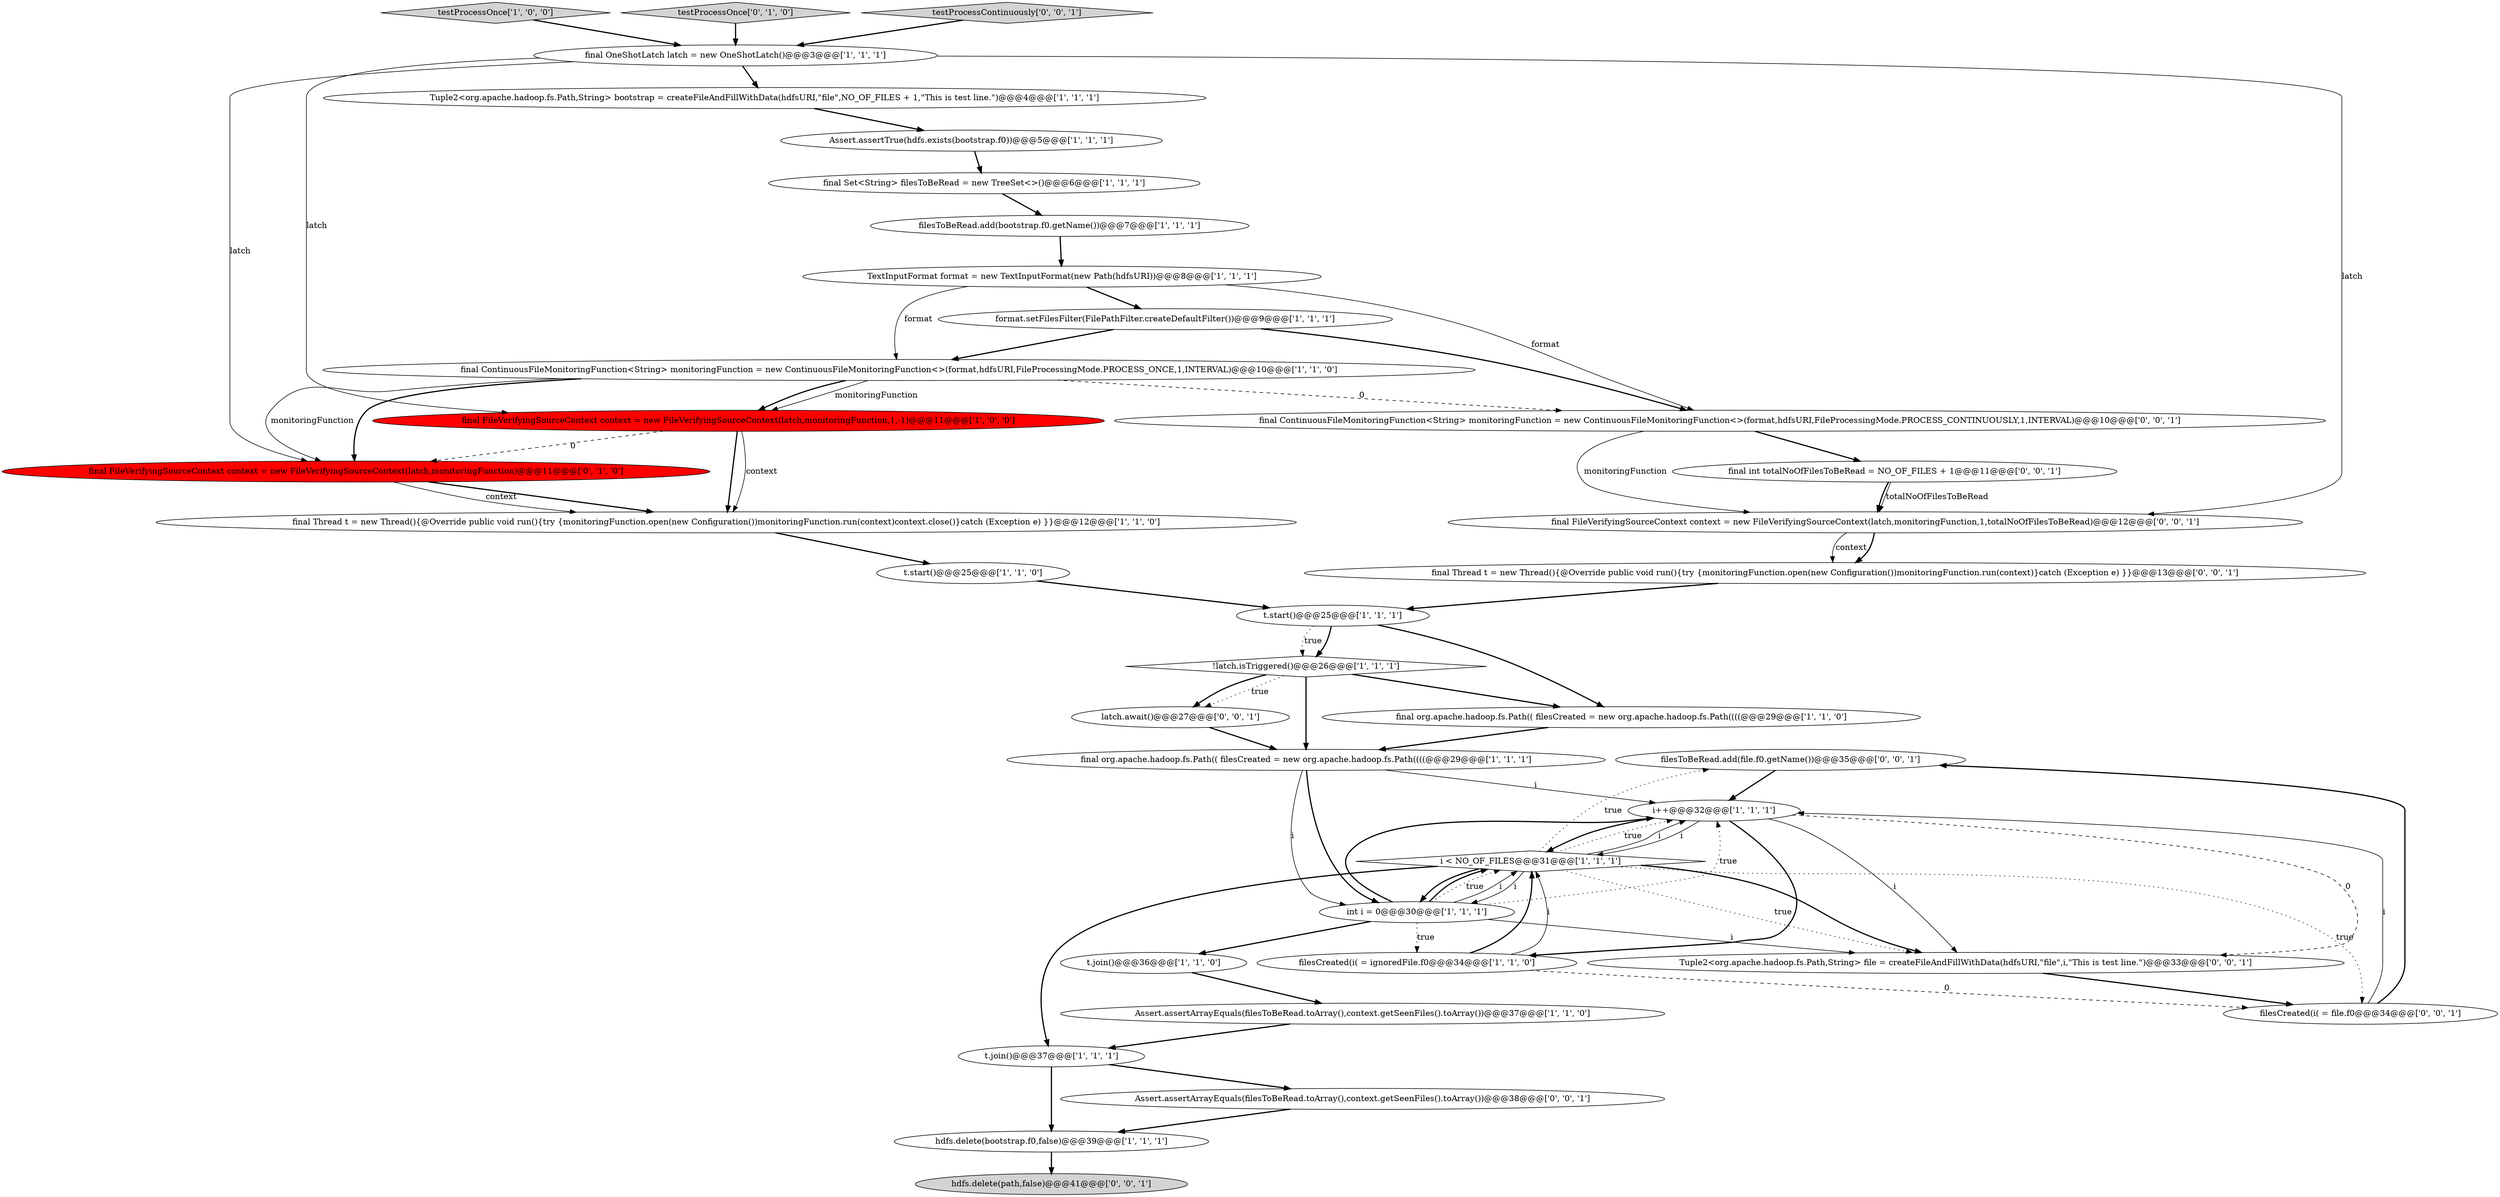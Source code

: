 digraph {
30 [style = filled, label = "filesToBeRead.add(file.f0.getName())@@@35@@@['0', '0', '1']", fillcolor = white, shape = ellipse image = "AAA0AAABBB3BBB"];
14 [style = filled, label = "i < NO_OF_FILES@@@31@@@['1', '1', '1']", fillcolor = white, shape = diamond image = "AAA0AAABBB1BBB"];
23 [style = filled, label = "i++@@@32@@@['1', '1', '1']", fillcolor = white, shape = ellipse image = "AAA0AAABBB1BBB"];
7 [style = filled, label = "filesToBeRead.add(bootstrap.f0.getName())@@@7@@@['1', '1', '1']", fillcolor = white, shape = ellipse image = "AAA0AAABBB1BBB"];
27 [style = filled, label = "hdfs.delete(path,false)@@@41@@@['0', '0', '1']", fillcolor = lightgray, shape = ellipse image = "AAA0AAABBB3BBB"];
34 [style = filled, label = "final Thread t = new Thread(){@Override public void run(){try {monitoringFunction.open(new Configuration())monitoringFunction.run(context)}catch (Exception e) }}@@@13@@@['0', '0', '1']", fillcolor = white, shape = ellipse image = "AAA0AAABBB3BBB"];
2 [style = filled, label = "Assert.assertArrayEquals(filesToBeRead.toArray(),context.getSeenFiles().toArray())@@@37@@@['1', '1', '0']", fillcolor = white, shape = ellipse image = "AAA0AAABBB1BBB"];
11 [style = filled, label = "final org.apache.hadoop.fs.Path(( filesCreated = new org.apache.hadoop.fs.Path((((@@@29@@@['1', '1', '0']", fillcolor = white, shape = ellipse image = "AAA0AAABBB1BBB"];
12 [style = filled, label = "int i = 0@@@30@@@['1', '1', '1']", fillcolor = white, shape = ellipse image = "AAA0AAABBB1BBB"];
5 [style = filled, label = "final FileVerifyingSourceContext context = new FileVerifyingSourceContext(latch,monitoringFunction,1,-1)@@@11@@@['1', '0', '0']", fillcolor = red, shape = ellipse image = "AAA1AAABBB1BBB"];
3 [style = filled, label = "final Set<String> filesToBeRead = new TreeSet<>()@@@6@@@['1', '1', '1']", fillcolor = white, shape = ellipse image = "AAA0AAABBB1BBB"];
0 [style = filled, label = "final org.apache.hadoop.fs.Path(( filesCreated = new org.apache.hadoop.fs.Path((((@@@29@@@['1', '1', '1']", fillcolor = white, shape = ellipse image = "AAA0AAABBB1BBB"];
16 [style = filled, label = "hdfs.delete(bootstrap.f0,false)@@@39@@@['1', '1', '1']", fillcolor = white, shape = ellipse image = "AAA0AAABBB1BBB"];
9 [style = filled, label = "final OneShotLatch latch = new OneShotLatch()@@@3@@@['1', '1', '1']", fillcolor = white, shape = ellipse image = "AAA0AAABBB1BBB"];
6 [style = filled, label = "!latch.isTriggered()@@@26@@@['1', '1', '1']", fillcolor = white, shape = diamond image = "AAA0AAABBB1BBB"];
35 [style = filled, label = "final FileVerifyingSourceContext context = new FileVerifyingSourceContext(latch,monitoringFunction,1,totalNoOfFilesToBeRead)@@@12@@@['0', '0', '1']", fillcolor = white, shape = ellipse image = "AAA0AAABBB3BBB"];
20 [style = filled, label = "t.start()@@@25@@@['1', '1', '1']", fillcolor = white, shape = ellipse image = "AAA0AAABBB1BBB"];
19 [style = filled, label = "final Thread t = new Thread(){@Override public void run(){try {monitoringFunction.open(new Configuration())monitoringFunction.run(context)context.close()}catch (Exception e) }}@@@12@@@['1', '1', '0']", fillcolor = white, shape = ellipse image = "AAA0AAABBB1BBB"];
21 [style = filled, label = "t.join()@@@36@@@['1', '1', '0']", fillcolor = white, shape = ellipse image = "AAA0AAABBB1BBB"];
4 [style = filled, label = "final ContinuousFileMonitoringFunction<String> monitoringFunction = new ContinuousFileMonitoringFunction<>(format,hdfsURI,FileProcessingMode.PROCESS_ONCE,1,INTERVAL)@@@10@@@['1', '1', '0']", fillcolor = white, shape = ellipse image = "AAA0AAABBB1BBB"];
13 [style = filled, label = "t.start()@@@25@@@['1', '1', '0']", fillcolor = white, shape = ellipse image = "AAA0AAABBB1BBB"];
18 [style = filled, label = "Assert.assertTrue(hdfs.exists(bootstrap.f0))@@@5@@@['1', '1', '1']", fillcolor = white, shape = ellipse image = "AAA0AAABBB1BBB"];
26 [style = filled, label = "latch.await()@@@27@@@['0', '0', '1']", fillcolor = white, shape = ellipse image = "AAA0AAABBB3BBB"];
15 [style = filled, label = "TextInputFormat format = new TextInputFormat(new Path(hdfsURI))@@@8@@@['1', '1', '1']", fillcolor = white, shape = ellipse image = "AAA0AAABBB1BBB"];
17 [style = filled, label = "testProcessOnce['1', '0', '0']", fillcolor = lightgray, shape = diamond image = "AAA0AAABBB1BBB"];
28 [style = filled, label = "Assert.assertArrayEquals(filesToBeRead.toArray(),context.getSeenFiles().toArray())@@@38@@@['0', '0', '1']", fillcolor = white, shape = ellipse image = "AAA0AAABBB3BBB"];
24 [style = filled, label = "final FileVerifyingSourceContext context = new FileVerifyingSourceContext(latch,monitoringFunction)@@@11@@@['0', '1', '0']", fillcolor = red, shape = ellipse image = "AAA1AAABBB2BBB"];
8 [style = filled, label = "t.join()@@@37@@@['1', '1', '1']", fillcolor = white, shape = ellipse image = "AAA0AAABBB1BBB"];
10 [style = filled, label = "Tuple2<org.apache.hadoop.fs.Path,String> bootstrap = createFileAndFillWithData(hdfsURI,\"file\",NO_OF_FILES + 1,\"This is test line.\")@@@4@@@['1', '1', '1']", fillcolor = white, shape = ellipse image = "AAA0AAABBB1BBB"];
33 [style = filled, label = "final ContinuousFileMonitoringFunction<String> monitoringFunction = new ContinuousFileMonitoringFunction<>(format,hdfsURI,FileProcessingMode.PROCESS_CONTINUOUSLY,1,INTERVAL)@@@10@@@['0', '0', '1']", fillcolor = white, shape = ellipse image = "AAA0AAABBB3BBB"];
22 [style = filled, label = "format.setFilesFilter(FilePathFilter.createDefaultFilter())@@@9@@@['1', '1', '1']", fillcolor = white, shape = ellipse image = "AAA0AAABBB1BBB"];
25 [style = filled, label = "testProcessOnce['0', '1', '0']", fillcolor = lightgray, shape = diamond image = "AAA0AAABBB2BBB"];
1 [style = filled, label = "filesCreated(i( = ignoredFile.f0@@@34@@@['1', '1', '0']", fillcolor = white, shape = ellipse image = "AAA0AAABBB1BBB"];
32 [style = filled, label = "final int totalNoOfFilesToBeRead = NO_OF_FILES + 1@@@11@@@['0', '0', '1']", fillcolor = white, shape = ellipse image = "AAA0AAABBB3BBB"];
36 [style = filled, label = "testProcessContinuously['0', '0', '1']", fillcolor = lightgray, shape = diamond image = "AAA0AAABBB3BBB"];
31 [style = filled, label = "filesCreated(i( = file.f0@@@34@@@['0', '0', '1']", fillcolor = white, shape = ellipse image = "AAA0AAABBB3BBB"];
29 [style = filled, label = "Tuple2<org.apache.hadoop.fs.Path,String> file = createFileAndFillWithData(hdfsURI,\"file\",i,\"This is test line.\")@@@33@@@['0', '0', '1']", fillcolor = white, shape = ellipse image = "AAA0AAABBB3BBB"];
32->35 [style = bold, label=""];
10->18 [style = bold, label=""];
8->16 [style = bold, label=""];
18->3 [style = bold, label=""];
8->28 [style = bold, label=""];
22->33 [style = bold, label=""];
4->5 [style = solid, label="monitoringFunction"];
9->24 [style = solid, label="latch"];
4->24 [style = bold, label=""];
24->19 [style = bold, label=""];
6->26 [style = bold, label=""];
34->20 [style = bold, label=""];
16->27 [style = bold, label=""];
36->9 [style = bold, label=""];
32->35 [style = solid, label="totalNoOfFilesToBeRead"];
12->29 [style = solid, label="i"];
0->12 [style = solid, label="i"];
12->23 [style = dotted, label="true"];
12->21 [style = bold, label=""];
15->33 [style = solid, label="format"];
0->12 [style = bold, label=""];
17->9 [style = bold, label=""];
25->9 [style = bold, label=""];
29->31 [style = bold, label=""];
30->23 [style = bold, label=""];
23->29 [style = solid, label="i"];
1->14 [style = solid, label="i"];
31->23 [style = solid, label="i"];
12->1 [style = dotted, label="true"];
24->19 [style = solid, label="context"];
5->24 [style = dashed, label="0"];
1->31 [style = dashed, label="0"];
14->23 [style = dotted, label="true"];
6->0 [style = bold, label=""];
14->12 [style = solid, label="i"];
20->6 [style = bold, label=""];
9->10 [style = bold, label=""];
23->14 [style = solid, label="i"];
23->29 [style = dashed, label="0"];
28->16 [style = bold, label=""];
4->33 [style = dashed, label="0"];
15->22 [style = bold, label=""];
21->2 [style = bold, label=""];
22->4 [style = bold, label=""];
15->4 [style = solid, label="format"];
23->14 [style = bold, label=""];
0->23 [style = solid, label="i"];
5->19 [style = bold, label=""];
14->30 [style = dotted, label="true"];
12->14 [style = dotted, label="true"];
35->34 [style = solid, label="context"];
26->0 [style = bold, label=""];
6->26 [style = dotted, label="true"];
11->0 [style = bold, label=""];
5->19 [style = solid, label="context"];
9->35 [style = solid, label="latch"];
19->13 [style = bold, label=""];
12->14 [style = solid, label="i"];
3->7 [style = bold, label=""];
6->11 [style = bold, label=""];
14->12 [style = bold, label=""];
31->30 [style = bold, label=""];
12->14 [style = bold, label=""];
14->29 [style = bold, label=""];
4->24 [style = solid, label="monitoringFunction"];
23->1 [style = bold, label=""];
14->29 [style = dotted, label="true"];
7->15 [style = bold, label=""];
33->32 [style = bold, label=""];
14->23 [style = solid, label="i"];
1->14 [style = bold, label=""];
12->23 [style = bold, label=""];
14->8 [style = bold, label=""];
14->31 [style = dotted, label="true"];
33->35 [style = solid, label="monitoringFunction"];
9->5 [style = solid, label="latch"];
35->34 [style = bold, label=""];
4->5 [style = bold, label=""];
20->6 [style = dotted, label="true"];
2->8 [style = bold, label=""];
20->11 [style = bold, label=""];
13->20 [style = bold, label=""];
}
